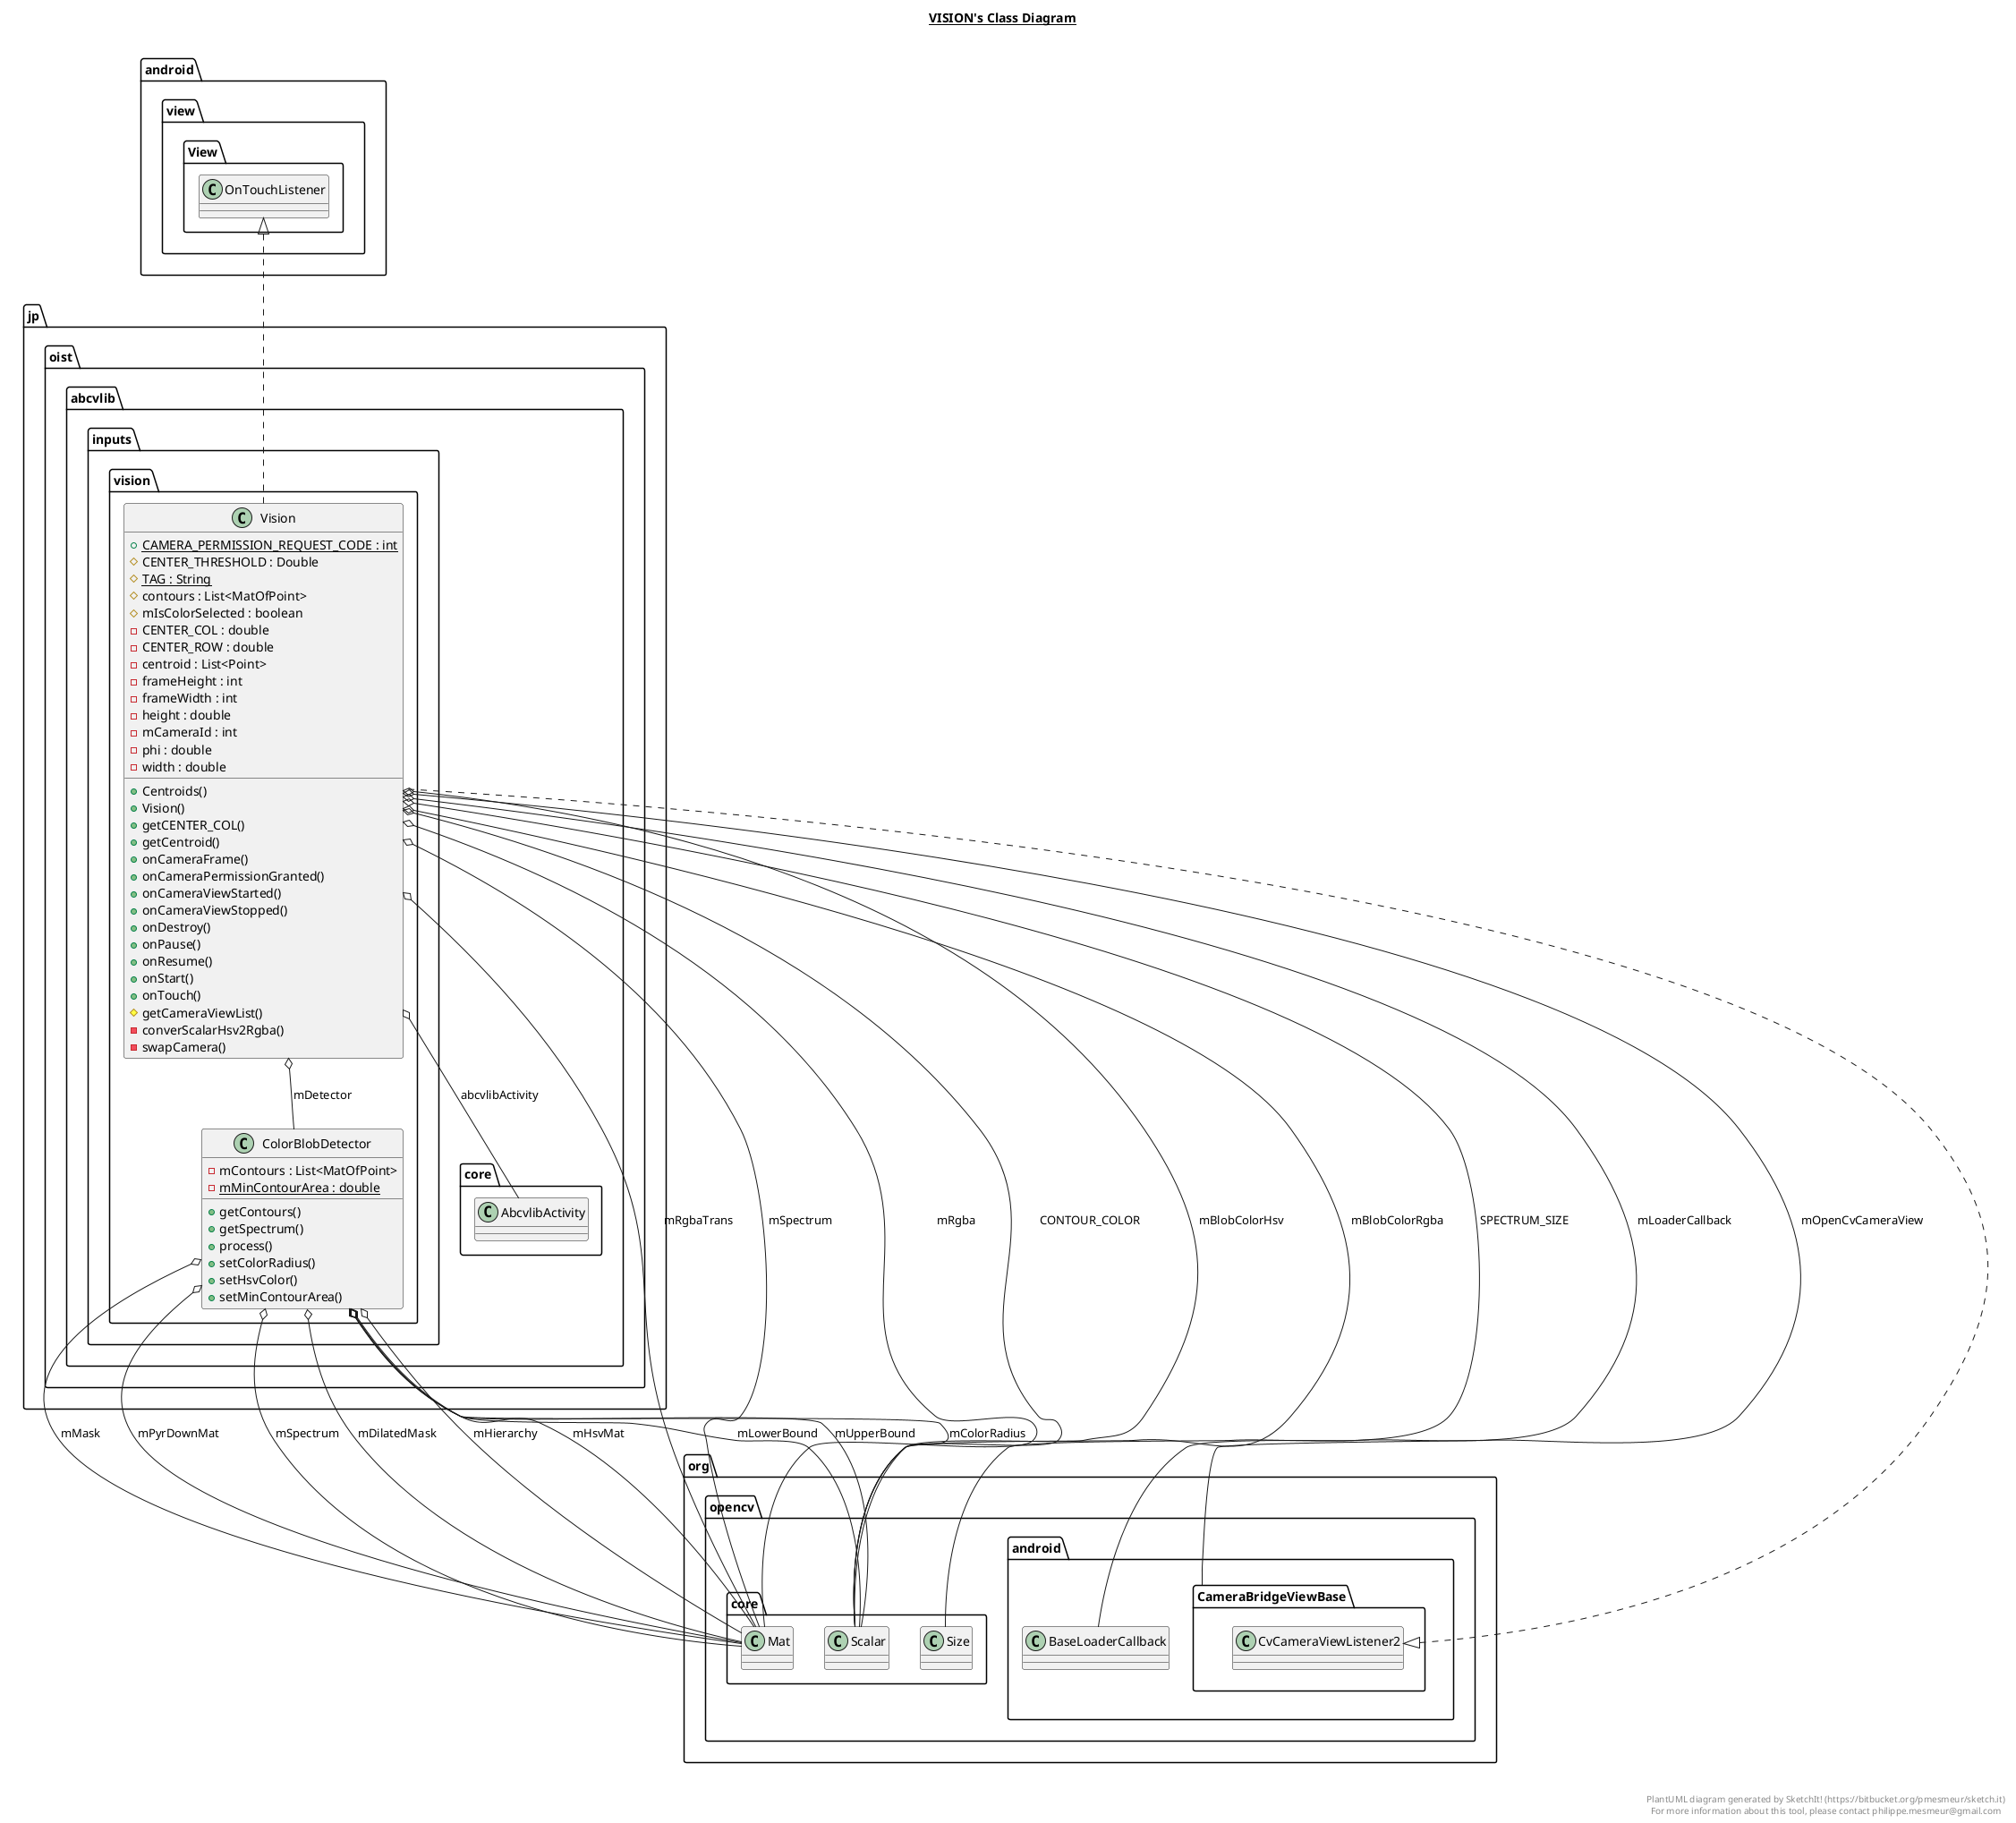 @startuml

title __VISION's Class Diagram__\n

  namespace jp.oist.abcvlib {
    namespace inputs {
      namespace vision {
        class jp.oist.abcvlib.inputs.vision.ColorBlobDetector {
            - mContours : List<MatOfPoint>
            {static} - mMinContourArea : double
            + getContours()
            + getSpectrum()
            + process()
            + setColorRadius()
            + setHsvColor()
            + setMinContourArea()
        }
      }
    }
  }
  

  namespace jp.oist.abcvlib {
    namespace inputs {
      namespace vision {
        class jp.oist.abcvlib.inputs.vision.Vision {
            {static} + CAMERA_PERMISSION_REQUEST_CODE : int
            # CENTER_THRESHOLD : Double
            {static} # TAG : String
            # contours : List<MatOfPoint>
            # mIsColorSelected : boolean
            - CENTER_COL : double
            - CENTER_ROW : double
            - centroid : List<Point>
            - frameHeight : int
            - frameWidth : int
            - height : double
            - mCameraId : int
            - phi : double
            - width : double
            + Centroids()
            + Vision()
            + getCENTER_COL()
            + getCentroid()
            + onCameraFrame()
            + onCameraPermissionGranted()
            + onCameraViewStarted()
            + onCameraViewStopped()
            + onDestroy()
            + onPause()
            + onResume()
            + onStart()
            + onTouch()
            # getCameraViewList()
            - converScalarHsv2Rgba()
            - swapCamera()
        }
      }
    }
  }
  

  jp.oist.abcvlib.inputs.vision.ColorBlobDetector o-- org.opencv.core.Mat : mDilatedMask
  jp.oist.abcvlib.inputs.vision.ColorBlobDetector o-- org.opencv.core.Mat : mHierarchy
  jp.oist.abcvlib.inputs.vision.ColorBlobDetector o-- org.opencv.core.Mat : mHsvMat
  jp.oist.abcvlib.inputs.vision.ColorBlobDetector o-- org.opencv.core.Mat : mMask
  jp.oist.abcvlib.inputs.vision.ColorBlobDetector o-- org.opencv.core.Mat : mPyrDownMat
  jp.oist.abcvlib.inputs.vision.ColorBlobDetector o-- org.opencv.core.Scalar : mColorRadius
  jp.oist.abcvlib.inputs.vision.ColorBlobDetector o-- org.opencv.core.Scalar : mLowerBound
  jp.oist.abcvlib.inputs.vision.ColorBlobDetector o-- org.opencv.core.Mat : mSpectrum
  jp.oist.abcvlib.inputs.vision.ColorBlobDetector o-- org.opencv.core.Scalar : mUpperBound
  jp.oist.abcvlib.inputs.vision.Vision .up.|> android.view.View.OnTouchListener
  jp.oist.abcvlib.inputs.vision.Vision .up.|> org.opencv.android.CameraBridgeViewBase.CvCameraViewListener2
  jp.oist.abcvlib.inputs.vision.Vision o-- org.opencv.android.CameraBridgeViewBase : mOpenCvCameraView
  jp.oist.abcvlib.inputs.vision.Vision o-- org.opencv.core.Mat : mRgba
  jp.oist.abcvlib.inputs.vision.Vision o-- org.opencv.core.Mat : mRgbaTrans
  jp.oist.abcvlib.inputs.vision.Vision o-- org.opencv.core.Scalar : CONTOUR_COLOR
  jp.oist.abcvlib.inputs.vision.Vision o-- org.opencv.core.Size : SPECTRUM_SIZE
  jp.oist.abcvlib.inputs.vision.Vision o-- org.opencv.core.Scalar : mBlobColorHsv
  jp.oist.abcvlib.inputs.vision.Vision o-- org.opencv.core.Scalar : mBlobColorRgba
  jp.oist.abcvlib.inputs.vision.Vision o-- jp.oist.abcvlib.inputs.vision.ColorBlobDetector : mDetector
  jp.oist.abcvlib.inputs.vision.Vision o-- org.opencv.core.Mat : mSpectrum
  jp.oist.abcvlib.inputs.vision.Vision o-- jp.oist.abcvlib.core.AbcvlibActivity : abcvlibActivity
  jp.oist.abcvlib.inputs.vision.Vision o-- org.opencv.android.BaseLoaderCallback : mLoaderCallback


right footer


PlantUML diagram generated by SketchIt! (https://bitbucket.org/pmesmeur/sketch.it)
For more information about this tool, please contact philippe.mesmeur@gmail.com
endfooter

@enduml
